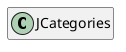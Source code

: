 @startuml
set namespaceSeparator \\
hide members
hide << alias >> circle

class JCategories
@enduml
